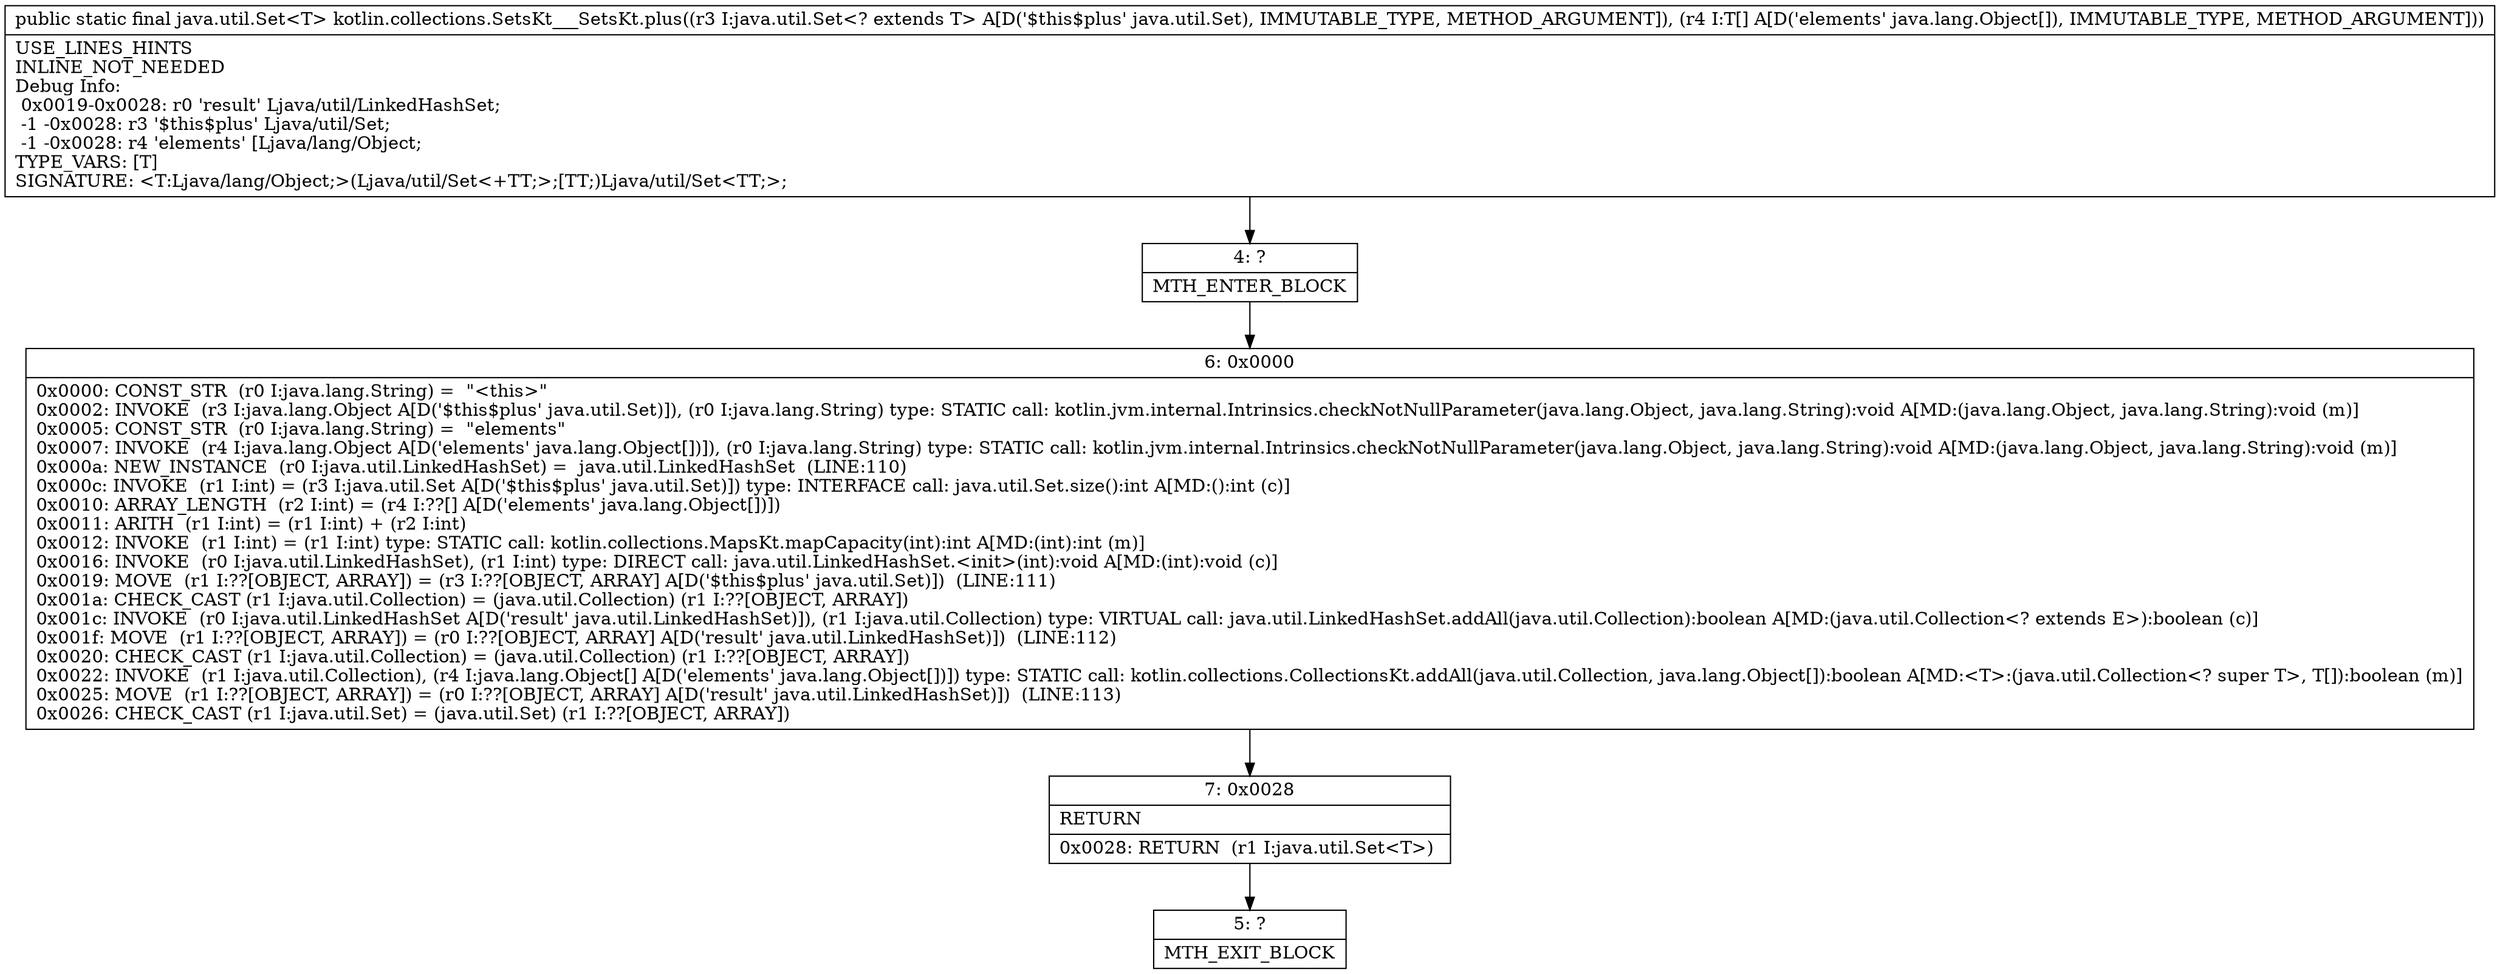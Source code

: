 digraph "CFG forkotlin.collections.SetsKt___SetsKt.plus(Ljava\/util\/Set;[Ljava\/lang\/Object;)Ljava\/util\/Set;" {
Node_4 [shape=record,label="{4\:\ ?|MTH_ENTER_BLOCK\l}"];
Node_6 [shape=record,label="{6\:\ 0x0000|0x0000: CONST_STR  (r0 I:java.lang.String) =  \"\<this\>\" \l0x0002: INVOKE  (r3 I:java.lang.Object A[D('$this$plus' java.util.Set)]), (r0 I:java.lang.String) type: STATIC call: kotlin.jvm.internal.Intrinsics.checkNotNullParameter(java.lang.Object, java.lang.String):void A[MD:(java.lang.Object, java.lang.String):void (m)]\l0x0005: CONST_STR  (r0 I:java.lang.String) =  \"elements\" \l0x0007: INVOKE  (r4 I:java.lang.Object A[D('elements' java.lang.Object[])]), (r0 I:java.lang.String) type: STATIC call: kotlin.jvm.internal.Intrinsics.checkNotNullParameter(java.lang.Object, java.lang.String):void A[MD:(java.lang.Object, java.lang.String):void (m)]\l0x000a: NEW_INSTANCE  (r0 I:java.util.LinkedHashSet) =  java.util.LinkedHashSet  (LINE:110)\l0x000c: INVOKE  (r1 I:int) = (r3 I:java.util.Set A[D('$this$plus' java.util.Set)]) type: INTERFACE call: java.util.Set.size():int A[MD:():int (c)]\l0x0010: ARRAY_LENGTH  (r2 I:int) = (r4 I:??[] A[D('elements' java.lang.Object[])]) \l0x0011: ARITH  (r1 I:int) = (r1 I:int) + (r2 I:int) \l0x0012: INVOKE  (r1 I:int) = (r1 I:int) type: STATIC call: kotlin.collections.MapsKt.mapCapacity(int):int A[MD:(int):int (m)]\l0x0016: INVOKE  (r0 I:java.util.LinkedHashSet), (r1 I:int) type: DIRECT call: java.util.LinkedHashSet.\<init\>(int):void A[MD:(int):void (c)]\l0x0019: MOVE  (r1 I:??[OBJECT, ARRAY]) = (r3 I:??[OBJECT, ARRAY] A[D('$this$plus' java.util.Set)])  (LINE:111)\l0x001a: CHECK_CAST (r1 I:java.util.Collection) = (java.util.Collection) (r1 I:??[OBJECT, ARRAY]) \l0x001c: INVOKE  (r0 I:java.util.LinkedHashSet A[D('result' java.util.LinkedHashSet)]), (r1 I:java.util.Collection) type: VIRTUAL call: java.util.LinkedHashSet.addAll(java.util.Collection):boolean A[MD:(java.util.Collection\<? extends E\>):boolean (c)]\l0x001f: MOVE  (r1 I:??[OBJECT, ARRAY]) = (r0 I:??[OBJECT, ARRAY] A[D('result' java.util.LinkedHashSet)])  (LINE:112)\l0x0020: CHECK_CAST (r1 I:java.util.Collection) = (java.util.Collection) (r1 I:??[OBJECT, ARRAY]) \l0x0022: INVOKE  (r1 I:java.util.Collection), (r4 I:java.lang.Object[] A[D('elements' java.lang.Object[])]) type: STATIC call: kotlin.collections.CollectionsKt.addAll(java.util.Collection, java.lang.Object[]):boolean A[MD:\<T\>:(java.util.Collection\<? super T\>, T[]):boolean (m)]\l0x0025: MOVE  (r1 I:??[OBJECT, ARRAY]) = (r0 I:??[OBJECT, ARRAY] A[D('result' java.util.LinkedHashSet)])  (LINE:113)\l0x0026: CHECK_CAST (r1 I:java.util.Set) = (java.util.Set) (r1 I:??[OBJECT, ARRAY]) \l}"];
Node_7 [shape=record,label="{7\:\ 0x0028|RETURN\l|0x0028: RETURN  (r1 I:java.util.Set\<T\>) \l}"];
Node_5 [shape=record,label="{5\:\ ?|MTH_EXIT_BLOCK\l}"];
MethodNode[shape=record,label="{public static final java.util.Set\<T\> kotlin.collections.SetsKt___SetsKt.plus((r3 I:java.util.Set\<? extends T\> A[D('$this$plus' java.util.Set), IMMUTABLE_TYPE, METHOD_ARGUMENT]), (r4 I:T[] A[D('elements' java.lang.Object[]), IMMUTABLE_TYPE, METHOD_ARGUMENT]))  | USE_LINES_HINTS\lINLINE_NOT_NEEDED\lDebug Info:\l  0x0019\-0x0028: r0 'result' Ljava\/util\/LinkedHashSet;\l  \-1 \-0x0028: r3 '$this$plus' Ljava\/util\/Set;\l  \-1 \-0x0028: r4 'elements' [Ljava\/lang\/Object;\lTYPE_VARS: [T]\lSIGNATURE: \<T:Ljava\/lang\/Object;\>(Ljava\/util\/Set\<+TT;\>;[TT;)Ljava\/util\/Set\<TT;\>;\l}"];
MethodNode -> Node_4;Node_4 -> Node_6;
Node_6 -> Node_7;
Node_7 -> Node_5;
}


